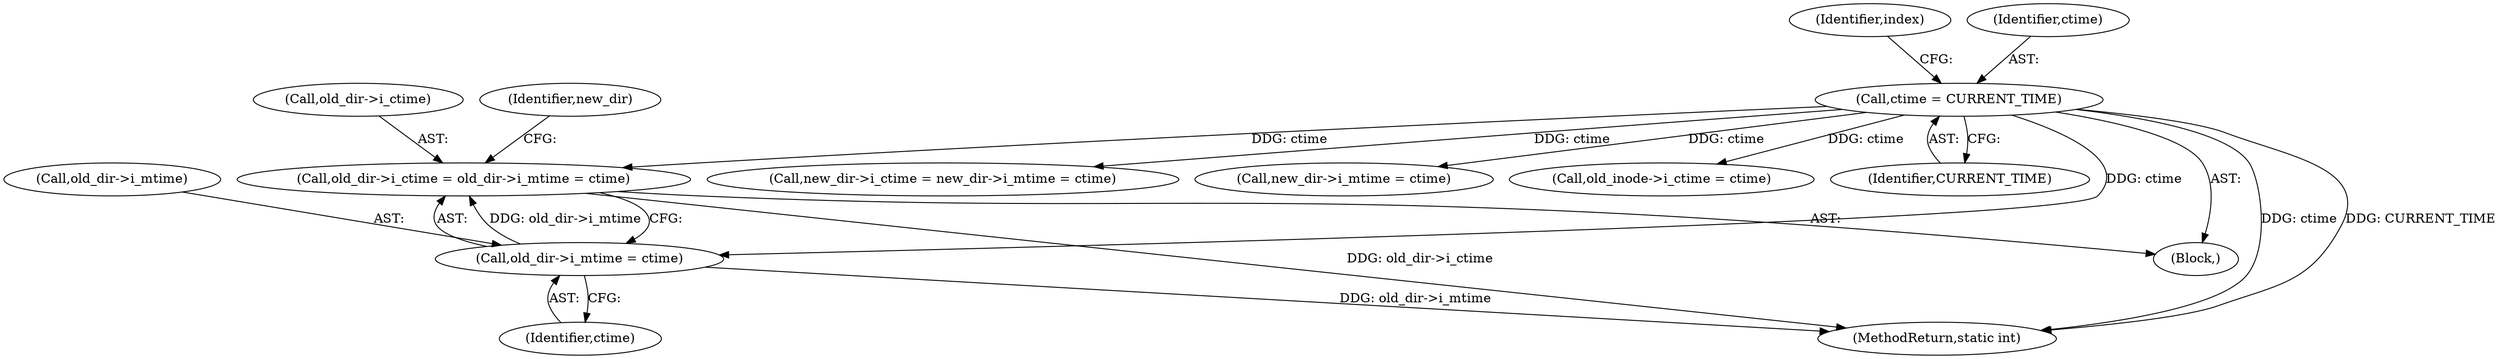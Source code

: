 digraph "0_linux_9c52057c698fb96f8f07e7a4bcf4801a092bda89_0@pointer" {
"1000372" [label="(Call,old_dir->i_ctime = old_dir->i_mtime = ctime)"];
"1000376" [label="(Call,old_dir->i_mtime = ctime)"];
"1000144" [label="(Call,ctime = CURRENT_TIME)"];
"1000144" [label="(Call,ctime = CURRENT_TIME)"];
"1000146" [label="(Identifier,CURRENT_TIME)"];
"1000381" [label="(Call,new_dir->i_ctime = new_dir->i_mtime = ctime)"];
"1000377" [label="(Call,old_dir->i_mtime)"];
"1000372" [label="(Call,old_dir->i_ctime = old_dir->i_mtime = ctime)"];
"1000380" [label="(Identifier,ctime)"];
"1000385" [label="(Call,new_dir->i_mtime = ctime)"];
"1000373" [label="(Call,old_dir->i_ctime)"];
"1000640" [label="(MethodReturn,static int)"];
"1000115" [label="(Block,)"];
"1000390" [label="(Call,old_inode->i_ctime = ctime)"];
"1000383" [label="(Identifier,new_dir)"];
"1000376" [label="(Call,old_dir->i_mtime = ctime)"];
"1000149" [label="(Identifier,index)"];
"1000145" [label="(Identifier,ctime)"];
"1000372" -> "1000115"  [label="AST: "];
"1000372" -> "1000376"  [label="CFG: "];
"1000373" -> "1000372"  [label="AST: "];
"1000376" -> "1000372"  [label="AST: "];
"1000383" -> "1000372"  [label="CFG: "];
"1000372" -> "1000640"  [label="DDG: old_dir->i_ctime"];
"1000376" -> "1000372"  [label="DDG: old_dir->i_mtime"];
"1000144" -> "1000372"  [label="DDG: ctime"];
"1000376" -> "1000380"  [label="CFG: "];
"1000377" -> "1000376"  [label="AST: "];
"1000380" -> "1000376"  [label="AST: "];
"1000376" -> "1000640"  [label="DDG: old_dir->i_mtime"];
"1000144" -> "1000376"  [label="DDG: ctime"];
"1000144" -> "1000115"  [label="AST: "];
"1000144" -> "1000146"  [label="CFG: "];
"1000145" -> "1000144"  [label="AST: "];
"1000146" -> "1000144"  [label="AST: "];
"1000149" -> "1000144"  [label="CFG: "];
"1000144" -> "1000640"  [label="DDG: ctime"];
"1000144" -> "1000640"  [label="DDG: CURRENT_TIME"];
"1000144" -> "1000381"  [label="DDG: ctime"];
"1000144" -> "1000385"  [label="DDG: ctime"];
"1000144" -> "1000390"  [label="DDG: ctime"];
}
